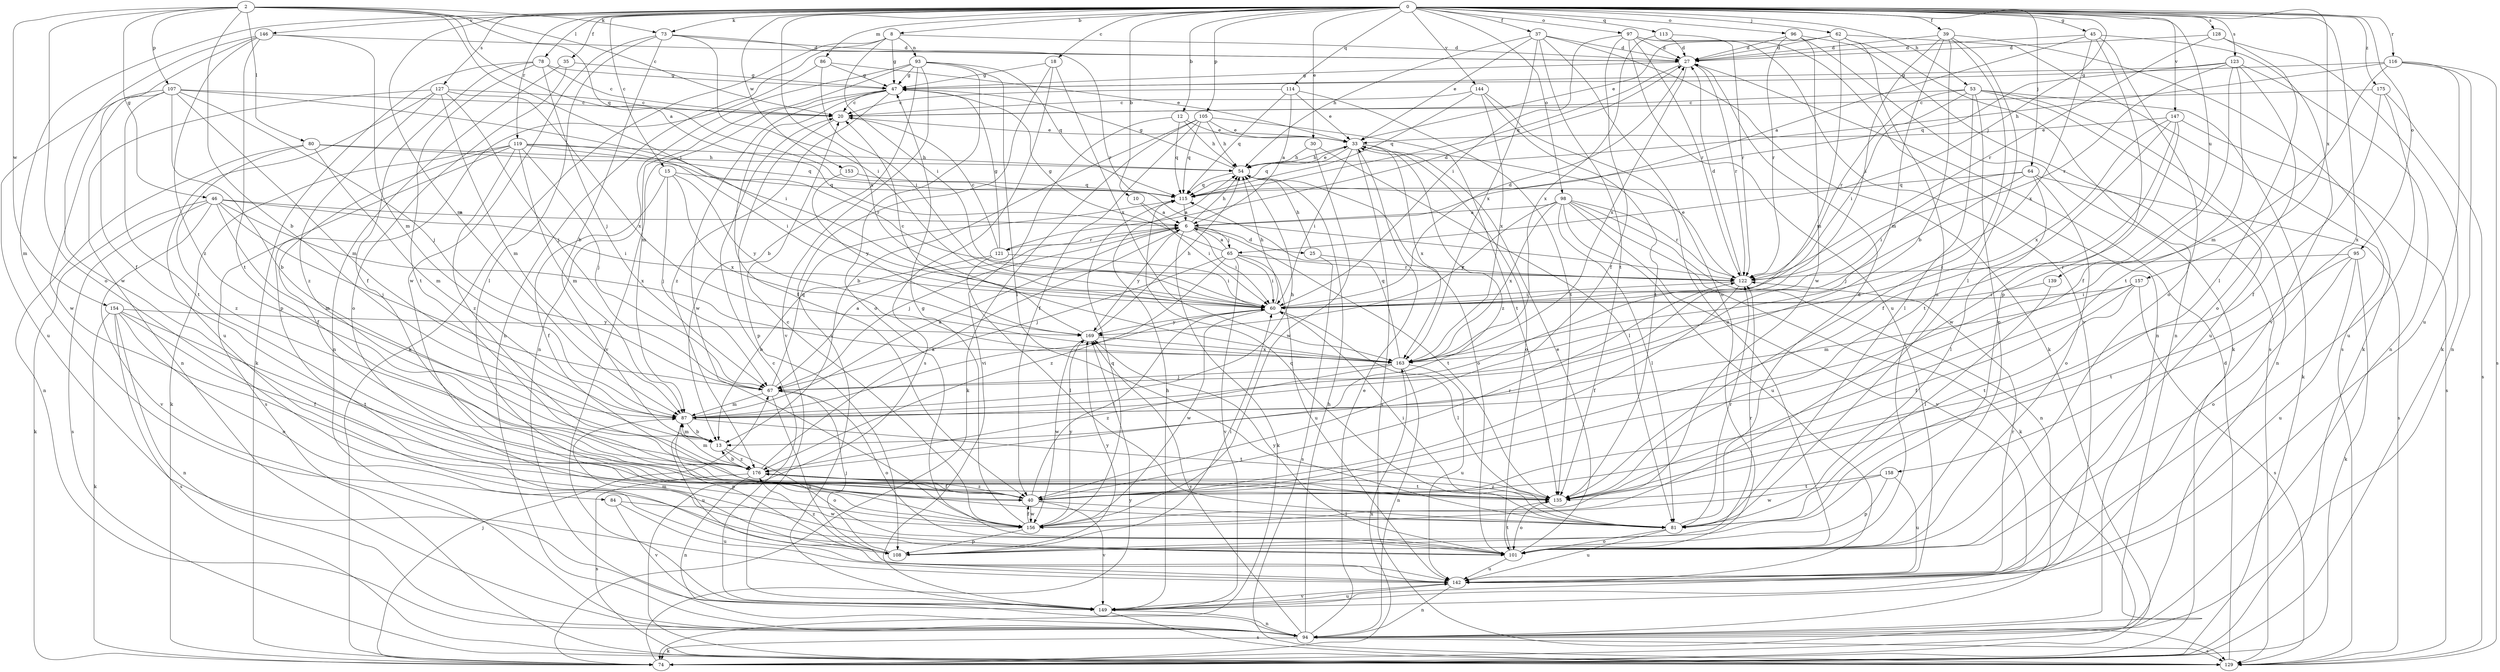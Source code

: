 strict digraph  {
0;
2;
6;
8;
10;
12;
13;
15;
18;
20;
25;
27;
30;
33;
35;
37;
39;
40;
45;
46;
47;
53;
54;
60;
62;
64;
65;
67;
73;
74;
78;
80;
81;
84;
86;
87;
93;
94;
95;
96;
97;
98;
101;
105;
107;
108;
113;
114;
115;
116;
119;
121;
122;
123;
127;
128;
129;
135;
139;
142;
144;
146;
147;
149;
153;
154;
156;
157;
158;
163;
169;
175;
176;
0 -> 8  [label=b];
0 -> 10  [label=b];
0 -> 12  [label=b];
0 -> 15  [label=c];
0 -> 18  [label=c];
0 -> 30  [label=e];
0 -> 35  [label=f];
0 -> 37  [label=f];
0 -> 39  [label=f];
0 -> 45  [label=g];
0 -> 53  [label=h];
0 -> 62  [label=j];
0 -> 64  [label=j];
0 -> 65  [label=j];
0 -> 73  [label=k];
0 -> 78  [label=l];
0 -> 84  [label=m];
0 -> 86  [label=m];
0 -> 87  [label=m];
0 -> 95  [label=o];
0 -> 96  [label=o];
0 -> 97  [label=o];
0 -> 98  [label=o];
0 -> 105  [label=p];
0 -> 113  [label=q];
0 -> 114  [label=q];
0 -> 116  [label=r];
0 -> 119  [label=r];
0 -> 123  [label=s];
0 -> 127  [label=s];
0 -> 128  [label=s];
0 -> 139  [label=u];
0 -> 144  [label=v];
0 -> 146  [label=v];
0 -> 147  [label=v];
0 -> 153  [label=w];
0 -> 157  [label=x];
0 -> 158  [label=x];
0 -> 163  [label=x];
0 -> 175  [label=z];
2 -> 6  [label=a];
2 -> 13  [label=b];
2 -> 20  [label=c];
2 -> 46  [label=g];
2 -> 60  [label=i];
2 -> 73  [label=k];
2 -> 80  [label=l];
2 -> 101  [label=o];
2 -> 107  [label=p];
2 -> 115  [label=q];
2 -> 154  [label=w];
6 -> 25  [label=d];
6 -> 54  [label=h];
6 -> 60  [label=i];
6 -> 65  [label=j];
6 -> 67  [label=j];
6 -> 74  [label=k];
6 -> 121  [label=r];
6 -> 135  [label=t];
6 -> 169  [label=y];
8 -> 27  [label=d];
8 -> 47  [label=g];
8 -> 60  [label=i];
8 -> 74  [label=k];
8 -> 93  [label=n];
8 -> 94  [label=n];
10 -> 6  [label=a];
10 -> 60  [label=i];
12 -> 33  [label=e];
12 -> 54  [label=h];
12 -> 115  [label=q];
12 -> 149  [label=v];
13 -> 87  [label=m];
13 -> 101  [label=o];
13 -> 176  [label=z];
15 -> 40  [label=f];
15 -> 67  [label=j];
15 -> 115  [label=q];
15 -> 163  [label=x];
15 -> 169  [label=y];
18 -> 47  [label=g];
18 -> 129  [label=s];
18 -> 149  [label=v];
18 -> 163  [label=x];
20 -> 33  [label=e];
20 -> 108  [label=p];
25 -> 54  [label=h];
25 -> 122  [label=r];
25 -> 129  [label=s];
27 -> 47  [label=g];
27 -> 115  [label=q];
27 -> 122  [label=r];
27 -> 163  [label=x];
30 -> 54  [label=h];
30 -> 81  [label=l];
30 -> 156  [label=w];
33 -> 54  [label=h];
33 -> 60  [label=i];
33 -> 101  [label=o];
33 -> 115  [label=q];
33 -> 129  [label=s];
33 -> 163  [label=x];
33 -> 176  [label=z];
35 -> 47  [label=g];
35 -> 94  [label=n];
35 -> 101  [label=o];
37 -> 27  [label=d];
37 -> 33  [label=e];
37 -> 54  [label=h];
37 -> 74  [label=k];
37 -> 101  [label=o];
37 -> 135  [label=t];
37 -> 163  [label=x];
39 -> 13  [label=b];
39 -> 27  [label=d];
39 -> 60  [label=i];
39 -> 74  [label=k];
39 -> 81  [label=l];
39 -> 87  [label=m];
39 -> 135  [label=t];
40 -> 60  [label=i];
40 -> 81  [label=l];
40 -> 122  [label=r];
40 -> 149  [label=v];
40 -> 156  [label=w];
40 -> 176  [label=z];
45 -> 6  [label=a];
45 -> 27  [label=d];
45 -> 101  [label=o];
45 -> 108  [label=p];
45 -> 149  [label=v];
45 -> 163  [label=x];
46 -> 6  [label=a];
46 -> 60  [label=i];
46 -> 67  [label=j];
46 -> 74  [label=k];
46 -> 87  [label=m];
46 -> 129  [label=s];
46 -> 149  [label=v];
46 -> 163  [label=x];
47 -> 20  [label=c];
47 -> 40  [label=f];
47 -> 149  [label=v];
47 -> 156  [label=w];
47 -> 176  [label=z];
53 -> 20  [label=c];
53 -> 60  [label=i];
53 -> 74  [label=k];
53 -> 81  [label=l];
53 -> 94  [label=n];
53 -> 101  [label=o];
53 -> 122  [label=r];
53 -> 142  [label=u];
54 -> 33  [label=e];
54 -> 47  [label=g];
54 -> 101  [label=o];
54 -> 115  [label=q];
60 -> 27  [label=d];
60 -> 54  [label=h];
60 -> 81  [label=l];
60 -> 156  [label=w];
60 -> 169  [label=y];
62 -> 27  [label=d];
62 -> 33  [label=e];
62 -> 87  [label=m];
62 -> 94  [label=n];
62 -> 101  [label=o];
62 -> 129  [label=s];
64 -> 60  [label=i];
64 -> 67  [label=j];
64 -> 81  [label=l];
64 -> 101  [label=o];
64 -> 115  [label=q];
64 -> 129  [label=s];
65 -> 6  [label=a];
65 -> 47  [label=g];
65 -> 60  [label=i];
65 -> 67  [label=j];
65 -> 122  [label=r];
65 -> 142  [label=u];
65 -> 149  [label=v];
65 -> 176  [label=z];
67 -> 6  [label=a];
67 -> 87  [label=m];
67 -> 101  [label=o];
67 -> 115  [label=q];
67 -> 142  [label=u];
73 -> 13  [label=b];
73 -> 27  [label=d];
73 -> 60  [label=i];
73 -> 81  [label=l];
73 -> 122  [label=r];
73 -> 156  [label=w];
74 -> 67  [label=j];
74 -> 163  [label=x];
74 -> 169  [label=y];
78 -> 20  [label=c];
78 -> 40  [label=f];
78 -> 47  [label=g];
78 -> 67  [label=j];
78 -> 74  [label=k];
78 -> 135  [label=t];
80 -> 54  [label=h];
80 -> 87  [label=m];
80 -> 94  [label=n];
80 -> 122  [label=r];
80 -> 176  [label=z];
81 -> 27  [label=d];
81 -> 60  [label=i];
81 -> 101  [label=o];
81 -> 115  [label=q];
81 -> 122  [label=r];
81 -> 142  [label=u];
84 -> 142  [label=u];
84 -> 149  [label=v];
84 -> 156  [label=w];
86 -> 33  [label=e];
86 -> 47  [label=g];
86 -> 60  [label=i];
86 -> 108  [label=p];
87 -> 6  [label=a];
87 -> 13  [label=b];
87 -> 54  [label=h];
87 -> 60  [label=i];
87 -> 108  [label=p];
87 -> 135  [label=t];
87 -> 142  [label=u];
93 -> 13  [label=b];
93 -> 47  [label=g];
93 -> 81  [label=l];
93 -> 87  [label=m];
93 -> 94  [label=n];
93 -> 101  [label=o];
93 -> 115  [label=q];
93 -> 149  [label=v];
94 -> 33  [label=e];
94 -> 54  [label=h];
94 -> 74  [label=k];
94 -> 129  [label=s];
94 -> 169  [label=y];
95 -> 74  [label=k];
95 -> 101  [label=o];
95 -> 122  [label=r];
95 -> 135  [label=t];
95 -> 142  [label=u];
96 -> 27  [label=d];
96 -> 74  [label=k];
96 -> 122  [label=r];
96 -> 129  [label=s];
96 -> 156  [label=w];
97 -> 27  [label=d];
97 -> 40  [label=f];
97 -> 60  [label=i];
97 -> 94  [label=n];
97 -> 122  [label=r];
97 -> 142  [label=u];
97 -> 149  [label=v];
98 -> 6  [label=a];
98 -> 74  [label=k];
98 -> 81  [label=l];
98 -> 94  [label=n];
98 -> 122  [label=r];
98 -> 142  [label=u];
98 -> 149  [label=v];
98 -> 163  [label=x];
98 -> 169  [label=y];
101 -> 33  [label=e];
101 -> 135  [label=t];
101 -> 142  [label=u];
101 -> 169  [label=y];
105 -> 13  [label=b];
105 -> 33  [label=e];
105 -> 40  [label=f];
105 -> 54  [label=h];
105 -> 74  [label=k];
105 -> 115  [label=q];
105 -> 135  [label=t];
107 -> 13  [label=b];
107 -> 20  [label=c];
107 -> 60  [label=i];
107 -> 67  [label=j];
107 -> 87  [label=m];
107 -> 135  [label=t];
107 -> 142  [label=u];
107 -> 156  [label=w];
108 -> 60  [label=i];
108 -> 67  [label=j];
108 -> 87  [label=m];
108 -> 122  [label=r];
108 -> 169  [label=y];
108 -> 176  [label=z];
113 -> 27  [label=d];
113 -> 122  [label=r];
113 -> 163  [label=x];
114 -> 6  [label=a];
114 -> 20  [label=c];
114 -> 33  [label=e];
114 -> 115  [label=q];
114 -> 135  [label=t];
115 -> 6  [label=a];
116 -> 47  [label=g];
116 -> 54  [label=h];
116 -> 87  [label=m];
116 -> 94  [label=n];
116 -> 129  [label=s];
116 -> 142  [label=u];
119 -> 40  [label=f];
119 -> 54  [label=h];
119 -> 60  [label=i];
119 -> 67  [label=j];
119 -> 74  [label=k];
119 -> 87  [label=m];
119 -> 115  [label=q];
119 -> 129  [label=s];
119 -> 176  [label=z];
121 -> 13  [label=b];
121 -> 20  [label=c];
121 -> 27  [label=d];
121 -> 47  [label=g];
121 -> 60  [label=i];
121 -> 81  [label=l];
122 -> 27  [label=d];
122 -> 33  [label=e];
122 -> 40  [label=f];
122 -> 60  [label=i];
123 -> 40  [label=f];
123 -> 47  [label=g];
123 -> 94  [label=n];
123 -> 101  [label=o];
123 -> 115  [label=q];
123 -> 122  [label=r];
123 -> 135  [label=t];
127 -> 20  [label=c];
127 -> 67  [label=j];
127 -> 87  [label=m];
127 -> 94  [label=n];
127 -> 142  [label=u];
127 -> 163  [label=x];
127 -> 176  [label=z];
128 -> 27  [label=d];
128 -> 74  [label=k];
128 -> 81  [label=l];
128 -> 122  [label=r];
129 -> 27  [label=d];
135 -> 101  [label=o];
135 -> 176  [label=z];
139 -> 60  [label=i];
139 -> 81  [label=l];
142 -> 94  [label=n];
142 -> 122  [label=r];
142 -> 149  [label=v];
144 -> 20  [label=c];
144 -> 101  [label=o];
144 -> 115  [label=q];
144 -> 135  [label=t];
144 -> 163  [label=x];
146 -> 27  [label=d];
146 -> 40  [label=f];
146 -> 87  [label=m];
146 -> 135  [label=t];
146 -> 156  [label=w];
146 -> 176  [label=z];
147 -> 33  [label=e];
147 -> 40  [label=f];
147 -> 129  [label=s];
147 -> 135  [label=t];
147 -> 156  [label=w];
147 -> 163  [label=x];
149 -> 20  [label=c];
149 -> 54  [label=h];
149 -> 94  [label=n];
149 -> 129  [label=s];
149 -> 142  [label=u];
153 -> 115  [label=q];
153 -> 169  [label=y];
154 -> 40  [label=f];
154 -> 74  [label=k];
154 -> 94  [label=n];
154 -> 101  [label=o];
154 -> 129  [label=s];
154 -> 135  [label=t];
154 -> 169  [label=y];
156 -> 20  [label=c];
156 -> 40  [label=f];
156 -> 47  [label=g];
156 -> 108  [label=p];
156 -> 115  [label=q];
156 -> 169  [label=y];
157 -> 40  [label=f];
157 -> 60  [label=i];
157 -> 87  [label=m];
157 -> 129  [label=s];
157 -> 135  [label=t];
158 -> 108  [label=p];
158 -> 135  [label=t];
158 -> 142  [label=u];
158 -> 156  [label=w];
163 -> 67  [label=j];
163 -> 94  [label=n];
163 -> 115  [label=q];
163 -> 142  [label=u];
163 -> 176  [label=z];
169 -> 20  [label=c];
169 -> 54  [label=h];
169 -> 156  [label=w];
169 -> 163  [label=x];
175 -> 20  [label=c];
175 -> 40  [label=f];
175 -> 129  [label=s];
175 -> 142  [label=u];
176 -> 6  [label=a];
176 -> 13  [label=b];
176 -> 40  [label=f];
176 -> 87  [label=m];
176 -> 94  [label=n];
176 -> 129  [label=s];
176 -> 135  [label=t];
}
